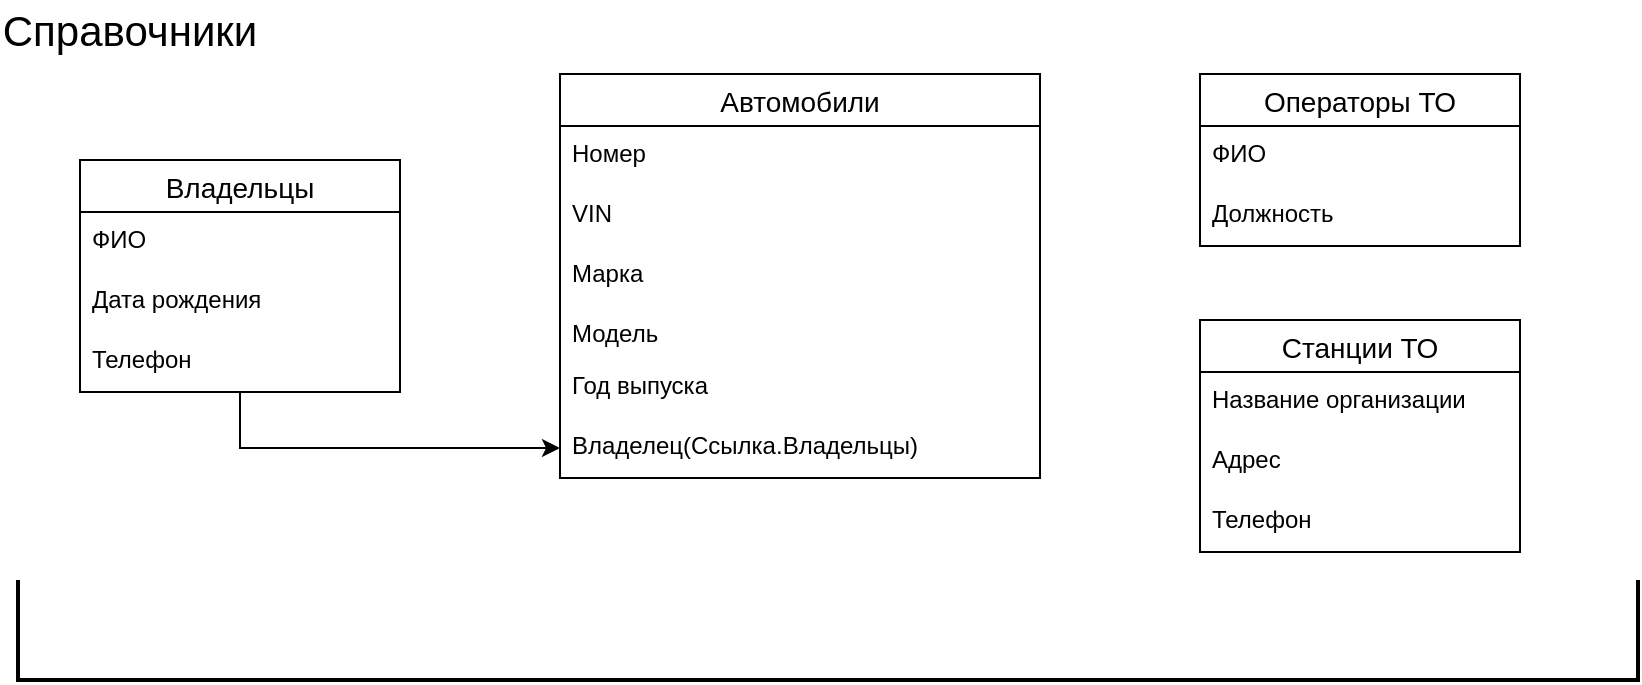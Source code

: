 <mxfile version="26.2.12">
  <diagram name="Страница — 1" id="ZKCRLamcq6orYJLecXsb">
    <mxGraphModel dx="1044" dy="619" grid="1" gridSize="10" guides="1" tooltips="1" connect="1" arrows="1" fold="1" page="1" pageScale="1" pageWidth="827" pageHeight="1169" math="0" shadow="0">
      <root>
        <mxCell id="0" />
        <mxCell id="1" parent="0" />
        <mxCell id="UqizL7osx7dB-_0weBAN-3" value="Справочники" style="text;html=1;align=center;verticalAlign=middle;whiteSpace=wrap;rounded=0;fontSize=21;" vertex="1" parent="1">
          <mxGeometry width="130" height="30" as="geometry" />
        </mxCell>
        <mxCell id="UqizL7osx7dB-_0weBAN-15" value="Автомобили" style="swimlane;fontStyle=0;childLayout=stackLayout;horizontal=1;startSize=26;horizontalStack=0;resizeParent=1;resizeParentMax=0;resizeLast=0;collapsible=1;marginBottom=0;align=center;fontSize=14;" vertex="1" parent="1">
          <mxGeometry x="280" y="37" width="240" height="202" as="geometry" />
        </mxCell>
        <mxCell id="UqizL7osx7dB-_0weBAN-16" value="Номер" style="text;strokeColor=none;fillColor=none;spacingLeft=4;spacingRight=4;overflow=hidden;rotatable=0;points=[[0,0.5],[1,0.5]];portConstraint=eastwest;fontSize=12;whiteSpace=wrap;html=1;" vertex="1" parent="UqizL7osx7dB-_0weBAN-15">
          <mxGeometry y="26" width="240" height="30" as="geometry" />
        </mxCell>
        <mxCell id="UqizL7osx7dB-_0weBAN-17" value="VIN" style="text;strokeColor=none;fillColor=none;spacingLeft=4;spacingRight=4;overflow=hidden;rotatable=0;points=[[0,0.5],[1,0.5]];portConstraint=eastwest;fontSize=12;whiteSpace=wrap;html=1;" vertex="1" parent="UqizL7osx7dB-_0weBAN-15">
          <mxGeometry y="56" width="240" height="30" as="geometry" />
        </mxCell>
        <mxCell id="UqizL7osx7dB-_0weBAN-18" value="Марка" style="text;strokeColor=none;fillColor=none;spacingLeft=4;spacingRight=4;overflow=hidden;rotatable=0;points=[[0,0.5],[1,0.5]];portConstraint=eastwest;fontSize=12;whiteSpace=wrap;html=1;" vertex="1" parent="UqizL7osx7dB-_0weBAN-15">
          <mxGeometry y="86" width="240" height="30" as="geometry" />
        </mxCell>
        <mxCell id="UqizL7osx7dB-_0weBAN-19" value="Модель" style="text;strokeColor=none;fillColor=none;spacingLeft=4;spacingRight=4;overflow=hidden;rotatable=0;points=[[0,0.5],[1,0.5]];portConstraint=eastwest;fontSize=12;whiteSpace=wrap;html=1;" vertex="1" parent="UqizL7osx7dB-_0weBAN-15">
          <mxGeometry y="116" width="240" height="26" as="geometry" />
        </mxCell>
        <mxCell id="UqizL7osx7dB-_0weBAN-20" value="Год выпуска" style="text;strokeColor=none;fillColor=none;spacingLeft=4;spacingRight=4;overflow=hidden;rotatable=0;points=[[0,0.5],[1,0.5]];portConstraint=eastwest;fontSize=12;whiteSpace=wrap;html=1;" vertex="1" parent="UqizL7osx7dB-_0weBAN-15">
          <mxGeometry y="142" width="240" height="30" as="geometry" />
        </mxCell>
        <mxCell id="UqizL7osx7dB-_0weBAN-21" value="Владелец(Ссылка.Владельцы)" style="text;strokeColor=none;fillColor=none;spacingLeft=4;spacingRight=4;overflow=hidden;rotatable=0;points=[[0,0.5],[1,0.5]];portConstraint=eastwest;fontSize=12;whiteSpace=wrap;html=1;" vertex="1" parent="UqizL7osx7dB-_0weBAN-15">
          <mxGeometry y="172" width="240" height="30" as="geometry" />
        </mxCell>
        <mxCell id="UqizL7osx7dB-_0weBAN-26" style="edgeStyle=orthogonalEdgeStyle;rounded=0;orthogonalLoop=1;jettySize=auto;html=1;" edge="1" parent="1" source="UqizL7osx7dB-_0weBAN-22" target="UqizL7osx7dB-_0weBAN-21">
          <mxGeometry relative="1" as="geometry" />
        </mxCell>
        <mxCell id="UqizL7osx7dB-_0weBAN-22" value="Владельцы" style="swimlane;fontStyle=0;childLayout=stackLayout;horizontal=1;startSize=26;horizontalStack=0;resizeParent=1;resizeParentMax=0;resizeLast=0;collapsible=1;marginBottom=0;align=center;fontSize=14;" vertex="1" parent="1">
          <mxGeometry x="40" y="80" width="160" height="116" as="geometry" />
        </mxCell>
        <mxCell id="UqizL7osx7dB-_0weBAN-23" value="ФИО" style="text;strokeColor=none;fillColor=none;spacingLeft=4;spacingRight=4;overflow=hidden;rotatable=0;points=[[0,0.5],[1,0.5]];portConstraint=eastwest;fontSize=12;whiteSpace=wrap;html=1;" vertex="1" parent="UqizL7osx7dB-_0weBAN-22">
          <mxGeometry y="26" width="160" height="30" as="geometry" />
        </mxCell>
        <mxCell id="UqizL7osx7dB-_0weBAN-24" value="Дата рождения" style="text;strokeColor=none;fillColor=none;spacingLeft=4;spacingRight=4;overflow=hidden;rotatable=0;points=[[0,0.5],[1,0.5]];portConstraint=eastwest;fontSize=12;whiteSpace=wrap;html=1;" vertex="1" parent="UqizL7osx7dB-_0weBAN-22">
          <mxGeometry y="56" width="160" height="30" as="geometry" />
        </mxCell>
        <mxCell id="UqizL7osx7dB-_0weBAN-25" value="Телефон" style="text;strokeColor=none;fillColor=none;spacingLeft=4;spacingRight=4;overflow=hidden;rotatable=0;points=[[0,0.5],[1,0.5]];portConstraint=eastwest;fontSize=12;whiteSpace=wrap;html=1;" vertex="1" parent="UqizL7osx7dB-_0weBAN-22">
          <mxGeometry y="86" width="160" height="30" as="geometry" />
        </mxCell>
        <mxCell id="UqizL7osx7dB-_0weBAN-27" value="Операторы ТО" style="swimlane;fontStyle=0;childLayout=stackLayout;horizontal=1;startSize=26;horizontalStack=0;resizeParent=1;resizeParentMax=0;resizeLast=0;collapsible=1;marginBottom=0;align=center;fontSize=14;" vertex="1" parent="1">
          <mxGeometry x="600" y="37" width="160" height="86" as="geometry" />
        </mxCell>
        <mxCell id="UqizL7osx7dB-_0weBAN-29" value="ФИО" style="text;strokeColor=none;fillColor=none;spacingLeft=4;spacingRight=4;overflow=hidden;rotatable=0;points=[[0,0.5],[1,0.5]];portConstraint=eastwest;fontSize=12;whiteSpace=wrap;html=1;" vertex="1" parent="UqizL7osx7dB-_0weBAN-27">
          <mxGeometry y="26" width="160" height="30" as="geometry" />
        </mxCell>
        <mxCell id="UqizL7osx7dB-_0weBAN-30" value="Должность" style="text;strokeColor=none;fillColor=none;spacingLeft=4;spacingRight=4;overflow=hidden;rotatable=0;points=[[0,0.5],[1,0.5]];portConstraint=eastwest;fontSize=12;whiteSpace=wrap;html=1;" vertex="1" parent="UqizL7osx7dB-_0weBAN-27">
          <mxGeometry y="56" width="160" height="30" as="geometry" />
        </mxCell>
        <mxCell id="UqizL7osx7dB-_0weBAN-33" value="Станции ТО" style="swimlane;fontStyle=0;childLayout=stackLayout;horizontal=1;startSize=26;horizontalStack=0;resizeParent=1;resizeParentMax=0;resizeLast=0;collapsible=1;marginBottom=0;align=center;fontSize=14;" vertex="1" parent="1">
          <mxGeometry x="600" y="160" width="160" height="116" as="geometry" />
        </mxCell>
        <mxCell id="UqizL7osx7dB-_0weBAN-34" value="Название организации" style="text;strokeColor=none;fillColor=none;spacingLeft=4;spacingRight=4;overflow=hidden;rotatable=0;points=[[0,0.5],[1,0.5]];portConstraint=eastwest;fontSize=12;whiteSpace=wrap;html=1;" vertex="1" parent="UqizL7osx7dB-_0weBAN-33">
          <mxGeometry y="26" width="160" height="30" as="geometry" />
        </mxCell>
        <mxCell id="UqizL7osx7dB-_0weBAN-35" value="Адрес" style="text;strokeColor=none;fillColor=none;spacingLeft=4;spacingRight=4;overflow=hidden;rotatable=0;points=[[0,0.5],[1,0.5]];portConstraint=eastwest;fontSize=12;whiteSpace=wrap;html=1;" vertex="1" parent="UqizL7osx7dB-_0weBAN-33">
          <mxGeometry y="56" width="160" height="30" as="geometry" />
        </mxCell>
        <mxCell id="UqizL7osx7dB-_0weBAN-36" value="Телефон" style="text;strokeColor=none;fillColor=none;spacingLeft=4;spacingRight=4;overflow=hidden;rotatable=0;points=[[0,0.5],[1,0.5]];portConstraint=eastwest;fontSize=12;whiteSpace=wrap;html=1;" vertex="1" parent="UqizL7osx7dB-_0weBAN-33">
          <mxGeometry y="86" width="160" height="30" as="geometry" />
        </mxCell>
        <mxCell id="UqizL7osx7dB-_0weBAN-37" value="" style="strokeWidth=2;html=1;shape=mxgraph.flowchart.annotation_1;align=left;pointerEvents=1;direction=north;" vertex="1" parent="1">
          <mxGeometry x="9" y="290" width="810" height="50" as="geometry" />
        </mxCell>
      </root>
    </mxGraphModel>
  </diagram>
</mxfile>
